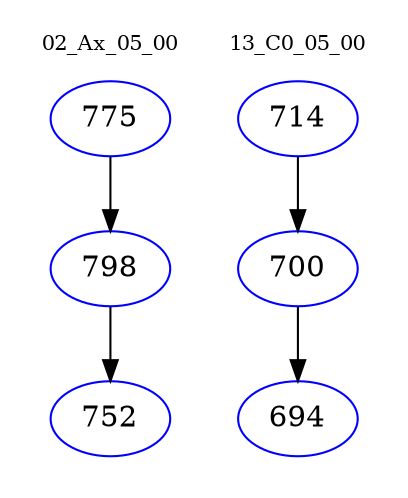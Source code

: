 digraph{
subgraph cluster_0 {
color = white
label = "02_Ax_05_00";
fontsize=10;
T0_775 [label="775", color="blue"]
T0_775 -> T0_798 [color="black"]
T0_798 [label="798", color="blue"]
T0_798 -> T0_752 [color="black"]
T0_752 [label="752", color="blue"]
}
subgraph cluster_1 {
color = white
label = "13_C0_05_00";
fontsize=10;
T1_714 [label="714", color="blue"]
T1_714 -> T1_700 [color="black"]
T1_700 [label="700", color="blue"]
T1_700 -> T1_694 [color="black"]
T1_694 [label="694", color="blue"]
}
}
